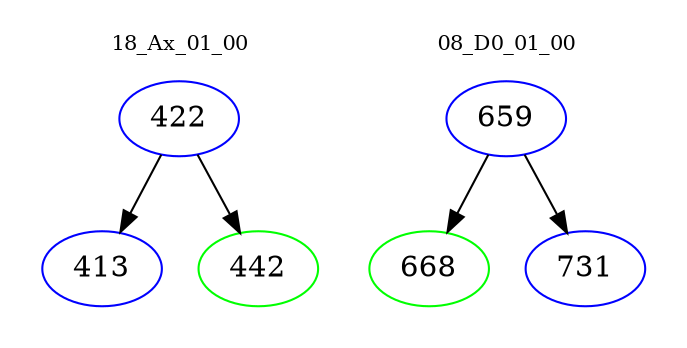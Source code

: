 digraph{
subgraph cluster_0 {
color = white
label = "18_Ax_01_00";
fontsize=10;
T0_422 [label="422", color="blue"]
T0_422 -> T0_413 [color="black"]
T0_413 [label="413", color="blue"]
T0_422 -> T0_442 [color="black"]
T0_442 [label="442", color="green"]
}
subgraph cluster_1 {
color = white
label = "08_D0_01_00";
fontsize=10;
T1_659 [label="659", color="blue"]
T1_659 -> T1_668 [color="black"]
T1_668 [label="668", color="green"]
T1_659 -> T1_731 [color="black"]
T1_731 [label="731", color="blue"]
}
}
